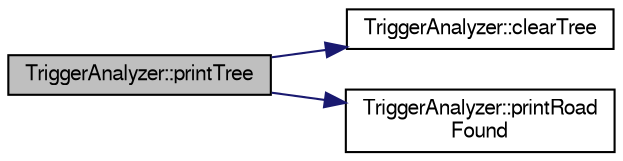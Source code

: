 digraph "TriggerAnalyzer::printTree"
{
  bgcolor="transparent";
  edge [fontname="FreeSans",fontsize="10",labelfontname="FreeSans",labelfontsize="10"];
  node [fontname="FreeSans",fontsize="10",shape=record];
  rankdir="LR";
  Node1 [label="TriggerAnalyzer::printTree",height=0.2,width=0.4,color="black", fillcolor="grey75", style="filled" fontcolor="black"];
  Node1 -> Node2 [color="midnightblue",fontsize="10",style="solid",fontname="FreeSans"];
  Node2 [label="TriggerAnalyzer::clearTree",height=0.2,width=0.4,color="black",URL="$d6/deb/classTriggerAnalyzer.html#ab80d00947b8b3242a0292f3539e67a8d"];
  Node1 -> Node3 [color="midnightblue",fontsize="10",style="solid",fontname="FreeSans"];
  Node3 [label="TriggerAnalyzer::printRoad\lFound",height=0.2,width=0.4,color="black",URL="$d6/deb/classTriggerAnalyzer.html#ad1214cbc0bde7cc97816d9c9c3b1b43e"];
}
